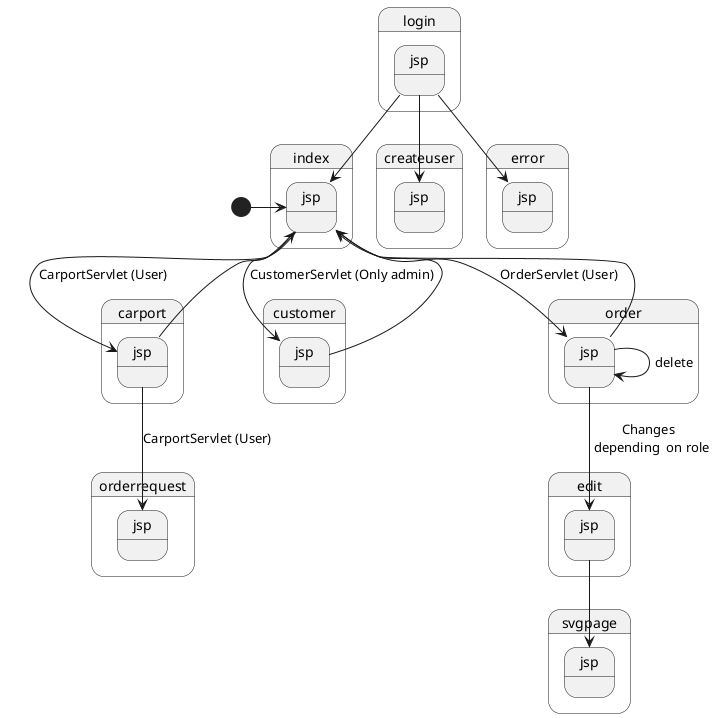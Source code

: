 @startuml

state index.jsp
state login.jsp
state createuser.jsp
state error.jsp
state carport.jsp
state customer.jsp
state order.jsp
state orderrequest.jsp
state svgpage.jsp


[*] -> index.jsp
login.jsp --> index.jsp
login.jsp --> createuser.jsp
login.jsp --> error.jsp




index.jsp --> carport.jsp: CarportServlet (User)
index.jsp --> order.jsp: OrderServlet (User)
index.jsp --> customer.jsp: CustomerServlet (Only admin)

order.jsp --> edit.jsp: Changes \n depending  on role
order.jsp --> order.jsp: delete

carport.jsp --> index.jsp
customer.jsp --> index.jsp
order.jsp --> index.jsp


edit.jsp --> svgpage.jsp

carport.jsp --> orderrequest.jsp: CarportServlet (User)



@enduml